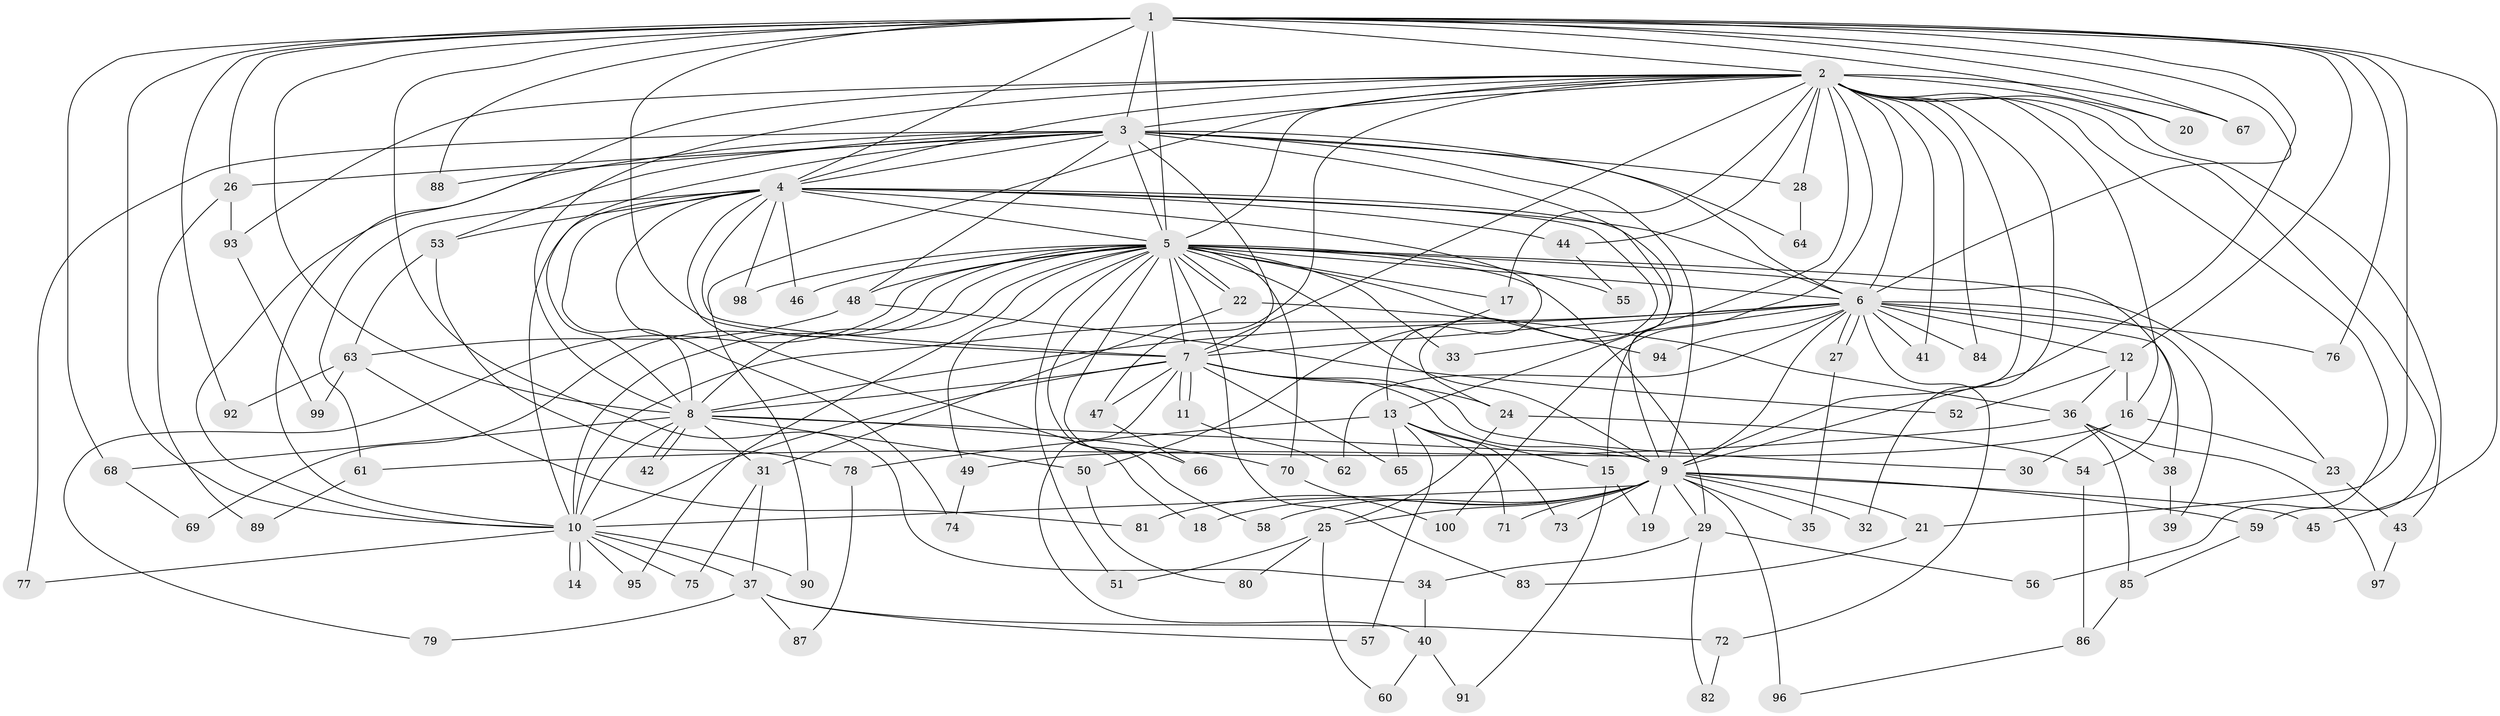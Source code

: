 // Generated by graph-tools (version 1.1) at 2025/11/02/27/25 16:11:03]
// undirected, 100 vertices, 225 edges
graph export_dot {
graph [start="1"]
  node [color=gray90,style=filled];
  1;
  2;
  3;
  4;
  5;
  6;
  7;
  8;
  9;
  10;
  11;
  12;
  13;
  14;
  15;
  16;
  17;
  18;
  19;
  20;
  21;
  22;
  23;
  24;
  25;
  26;
  27;
  28;
  29;
  30;
  31;
  32;
  33;
  34;
  35;
  36;
  37;
  38;
  39;
  40;
  41;
  42;
  43;
  44;
  45;
  46;
  47;
  48;
  49;
  50;
  51;
  52;
  53;
  54;
  55;
  56;
  57;
  58;
  59;
  60;
  61;
  62;
  63;
  64;
  65;
  66;
  67;
  68;
  69;
  70;
  71;
  72;
  73;
  74;
  75;
  76;
  77;
  78;
  79;
  80;
  81;
  82;
  83;
  84;
  85;
  86;
  87;
  88;
  89;
  90;
  91;
  92;
  93;
  94;
  95;
  96;
  97;
  98;
  99;
  100;
  1 -- 2;
  1 -- 3;
  1 -- 4;
  1 -- 5;
  1 -- 6;
  1 -- 7;
  1 -- 8;
  1 -- 9;
  1 -- 10;
  1 -- 12;
  1 -- 20;
  1 -- 21;
  1 -- 26;
  1 -- 34;
  1 -- 45;
  1 -- 67;
  1 -- 68;
  1 -- 76;
  1 -- 88;
  1 -- 92;
  2 -- 3;
  2 -- 4;
  2 -- 5;
  2 -- 6;
  2 -- 7;
  2 -- 8;
  2 -- 9;
  2 -- 10;
  2 -- 13;
  2 -- 16;
  2 -- 17;
  2 -- 20;
  2 -- 28;
  2 -- 32;
  2 -- 41;
  2 -- 43;
  2 -- 44;
  2 -- 47;
  2 -- 56;
  2 -- 59;
  2 -- 67;
  2 -- 84;
  2 -- 90;
  2 -- 93;
  2 -- 100;
  3 -- 4;
  3 -- 5;
  3 -- 6;
  3 -- 7;
  3 -- 8;
  3 -- 9;
  3 -- 10;
  3 -- 15;
  3 -- 26;
  3 -- 28;
  3 -- 48;
  3 -- 53;
  3 -- 64;
  3 -- 77;
  3 -- 88;
  4 -- 5;
  4 -- 6;
  4 -- 7;
  4 -- 8;
  4 -- 9;
  4 -- 10;
  4 -- 13;
  4 -- 18;
  4 -- 24;
  4 -- 44;
  4 -- 46;
  4 -- 53;
  4 -- 61;
  4 -- 74;
  4 -- 98;
  5 -- 6;
  5 -- 7;
  5 -- 8;
  5 -- 9;
  5 -- 10;
  5 -- 17;
  5 -- 22;
  5 -- 22;
  5 -- 23;
  5 -- 29;
  5 -- 33;
  5 -- 46;
  5 -- 48;
  5 -- 49;
  5 -- 51;
  5 -- 54;
  5 -- 55;
  5 -- 58;
  5 -- 66;
  5 -- 69;
  5 -- 70;
  5 -- 79;
  5 -- 83;
  5 -- 94;
  5 -- 95;
  5 -- 98;
  6 -- 7;
  6 -- 8;
  6 -- 9;
  6 -- 10;
  6 -- 12;
  6 -- 27;
  6 -- 27;
  6 -- 33;
  6 -- 38;
  6 -- 39;
  6 -- 41;
  6 -- 62;
  6 -- 72;
  6 -- 76;
  6 -- 84;
  6 -- 94;
  7 -- 8;
  7 -- 9;
  7 -- 10;
  7 -- 11;
  7 -- 11;
  7 -- 24;
  7 -- 30;
  7 -- 40;
  7 -- 47;
  7 -- 65;
  8 -- 9;
  8 -- 10;
  8 -- 31;
  8 -- 42;
  8 -- 42;
  8 -- 50;
  8 -- 68;
  8 -- 70;
  9 -- 10;
  9 -- 18;
  9 -- 19;
  9 -- 21;
  9 -- 25;
  9 -- 29;
  9 -- 32;
  9 -- 35;
  9 -- 45;
  9 -- 58;
  9 -- 59;
  9 -- 71;
  9 -- 73;
  9 -- 81;
  9 -- 96;
  10 -- 14;
  10 -- 14;
  10 -- 37;
  10 -- 75;
  10 -- 77;
  10 -- 90;
  10 -- 95;
  11 -- 62;
  12 -- 16;
  12 -- 36;
  12 -- 52;
  13 -- 15;
  13 -- 57;
  13 -- 65;
  13 -- 71;
  13 -- 73;
  13 -- 78;
  15 -- 19;
  15 -- 91;
  16 -- 23;
  16 -- 30;
  16 -- 49;
  17 -- 50;
  21 -- 83;
  22 -- 31;
  22 -- 36;
  23 -- 43;
  24 -- 25;
  24 -- 54;
  25 -- 51;
  25 -- 60;
  25 -- 80;
  26 -- 89;
  26 -- 93;
  27 -- 35;
  28 -- 64;
  29 -- 34;
  29 -- 56;
  29 -- 82;
  31 -- 37;
  31 -- 75;
  34 -- 40;
  36 -- 38;
  36 -- 61;
  36 -- 85;
  36 -- 97;
  37 -- 57;
  37 -- 72;
  37 -- 79;
  37 -- 87;
  38 -- 39;
  40 -- 60;
  40 -- 91;
  43 -- 97;
  44 -- 55;
  47 -- 66;
  48 -- 52;
  48 -- 63;
  49 -- 74;
  50 -- 80;
  53 -- 63;
  53 -- 78;
  54 -- 86;
  59 -- 85;
  61 -- 89;
  63 -- 81;
  63 -- 92;
  63 -- 99;
  68 -- 69;
  70 -- 100;
  72 -- 82;
  78 -- 87;
  85 -- 86;
  86 -- 96;
  93 -- 99;
}
